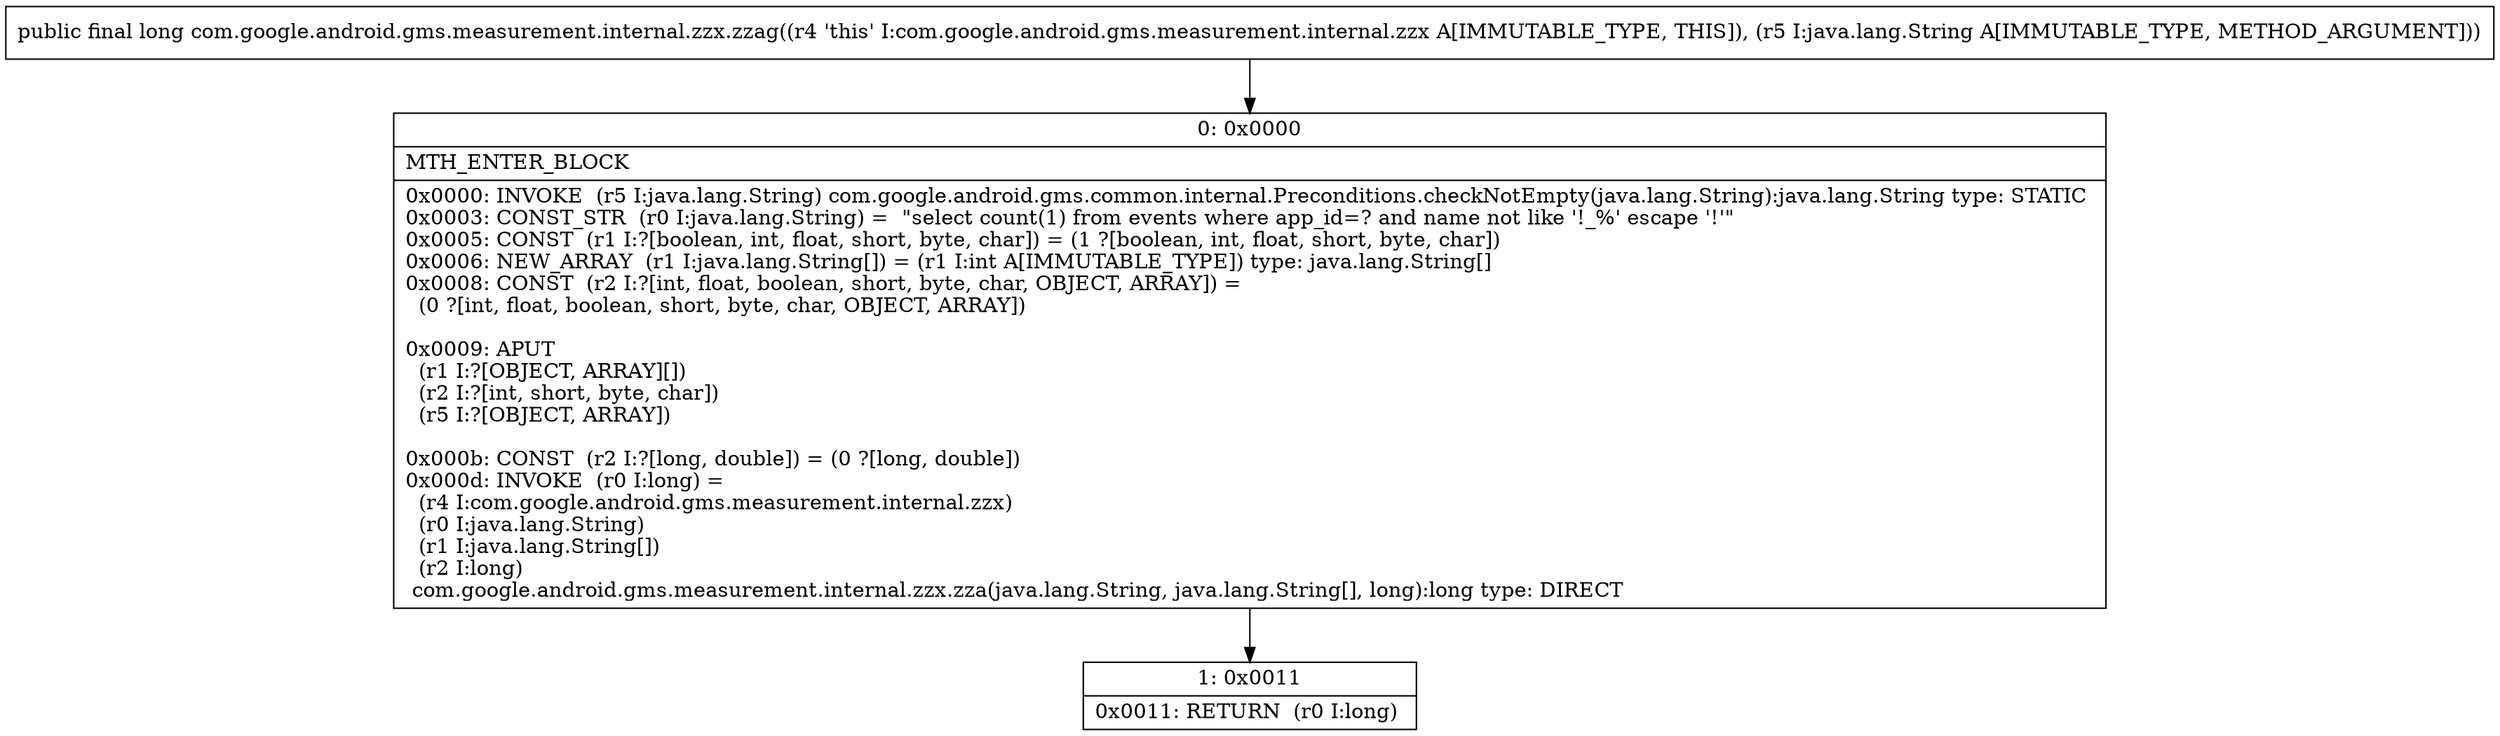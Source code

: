 digraph "CFG forcom.google.android.gms.measurement.internal.zzx.zzag(Ljava\/lang\/String;)J" {
Node_0 [shape=record,label="{0\:\ 0x0000|MTH_ENTER_BLOCK\l|0x0000: INVOKE  (r5 I:java.lang.String) com.google.android.gms.common.internal.Preconditions.checkNotEmpty(java.lang.String):java.lang.String type: STATIC \l0x0003: CONST_STR  (r0 I:java.lang.String) =  \"select count(1) from events where app_id=? and name not like '!_%' escape '!'\" \l0x0005: CONST  (r1 I:?[boolean, int, float, short, byte, char]) = (1 ?[boolean, int, float, short, byte, char]) \l0x0006: NEW_ARRAY  (r1 I:java.lang.String[]) = (r1 I:int A[IMMUTABLE_TYPE]) type: java.lang.String[] \l0x0008: CONST  (r2 I:?[int, float, boolean, short, byte, char, OBJECT, ARRAY]) = \l  (0 ?[int, float, boolean, short, byte, char, OBJECT, ARRAY])\l \l0x0009: APUT  \l  (r1 I:?[OBJECT, ARRAY][])\l  (r2 I:?[int, short, byte, char])\l  (r5 I:?[OBJECT, ARRAY])\l \l0x000b: CONST  (r2 I:?[long, double]) = (0 ?[long, double]) \l0x000d: INVOKE  (r0 I:long) = \l  (r4 I:com.google.android.gms.measurement.internal.zzx)\l  (r0 I:java.lang.String)\l  (r1 I:java.lang.String[])\l  (r2 I:long)\l com.google.android.gms.measurement.internal.zzx.zza(java.lang.String, java.lang.String[], long):long type: DIRECT \l}"];
Node_1 [shape=record,label="{1\:\ 0x0011|0x0011: RETURN  (r0 I:long) \l}"];
MethodNode[shape=record,label="{public final long com.google.android.gms.measurement.internal.zzx.zzag((r4 'this' I:com.google.android.gms.measurement.internal.zzx A[IMMUTABLE_TYPE, THIS]), (r5 I:java.lang.String A[IMMUTABLE_TYPE, METHOD_ARGUMENT])) }"];
MethodNode -> Node_0;
Node_0 -> Node_1;
}

